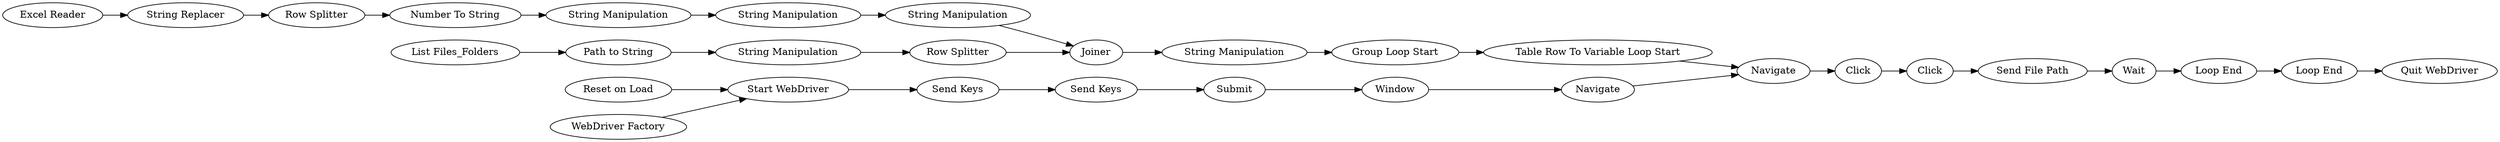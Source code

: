 digraph {
	654 -> 681
	697 -> 644
	634 -> 635
	670 -> 692
	638 -> 639
	674 -> 739
	690 -> 691
	681 -> 687
	644 -> 694
	688 -> 680
	680 -> 693
	691 -> 632
	687 -> 688
	679 -> 684
	692 -> 636
	684 -> 680
	678 -> 677
	635 -> 686
	639 -> 697
	675 -> 678
	694 -> 671
	686 -> 637
	671 -> 650
	632 -> 634
	653 -> 691
	636 -> 638
	677 -> 679
	739 -> 675
	637 -> 636
	693 -> 670
	681 [label="Path to String"]
	678 [label="Number To String"]
	638 [label=Click]
	679 [label="String Manipulation"]
	688 [label="Row Splitter"]
	635 [label=Submit]
	739 [label="String Replacer"]
	632 [label="Send Keys"]
	670 [label="Group Loop Start"]
	674 [label="Excel Reader"]
	671 [label="Loop End"]
	691 [label="Start WebDriver"]
	693 [label="String Manipulation"]
	644 [label=Wait]
	654 [label="List Files_Folders"]
	637 [label=Navigate]
	686 [label=Window]
	694 [label="Loop End"]
	675 [label="Row Splitter"]
	653 [label="Reset on Load"]
	677 [label="String Manipulation"]
	690 [label="WebDriver Factory"]
	639 [label=Click]
	680 [label=Joiner]
	684 [label="String Manipulation"]
	634 [label="Send Keys"]
	636 [label=Navigate]
	650 [label="Quit WebDriver"]
	692 [label="Table Row To Variable Loop Start"]
	687 [label="String Manipulation"]
	697 [label="Send File Path"]
	rankdir=LR
}
